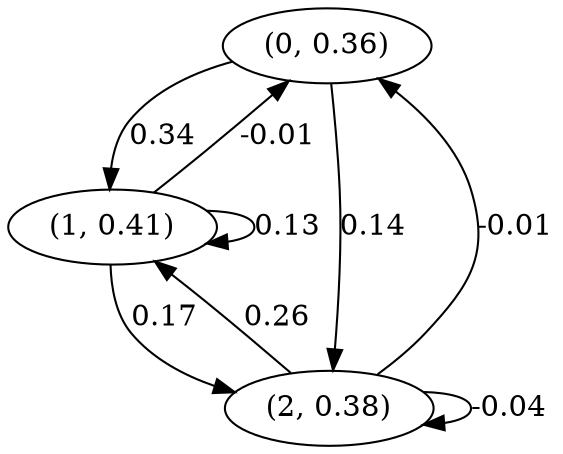 digraph {
    0 [ label = "(0, 0.36)" ]
    1 [ label = "(1, 0.41)" ]
    2 [ label = "(2, 0.38)" ]
    1 -> 1 [ label = "0.13" ]
    2 -> 2 [ label = "-0.04" ]
    1 -> 0 [ label = "-0.01" ]
    2 -> 0 [ label = "-0.01" ]
    0 -> 1 [ label = "0.34" ]
    2 -> 1 [ label = "0.26" ]
    0 -> 2 [ label = "0.14" ]
    1 -> 2 [ label = "0.17" ]
}


